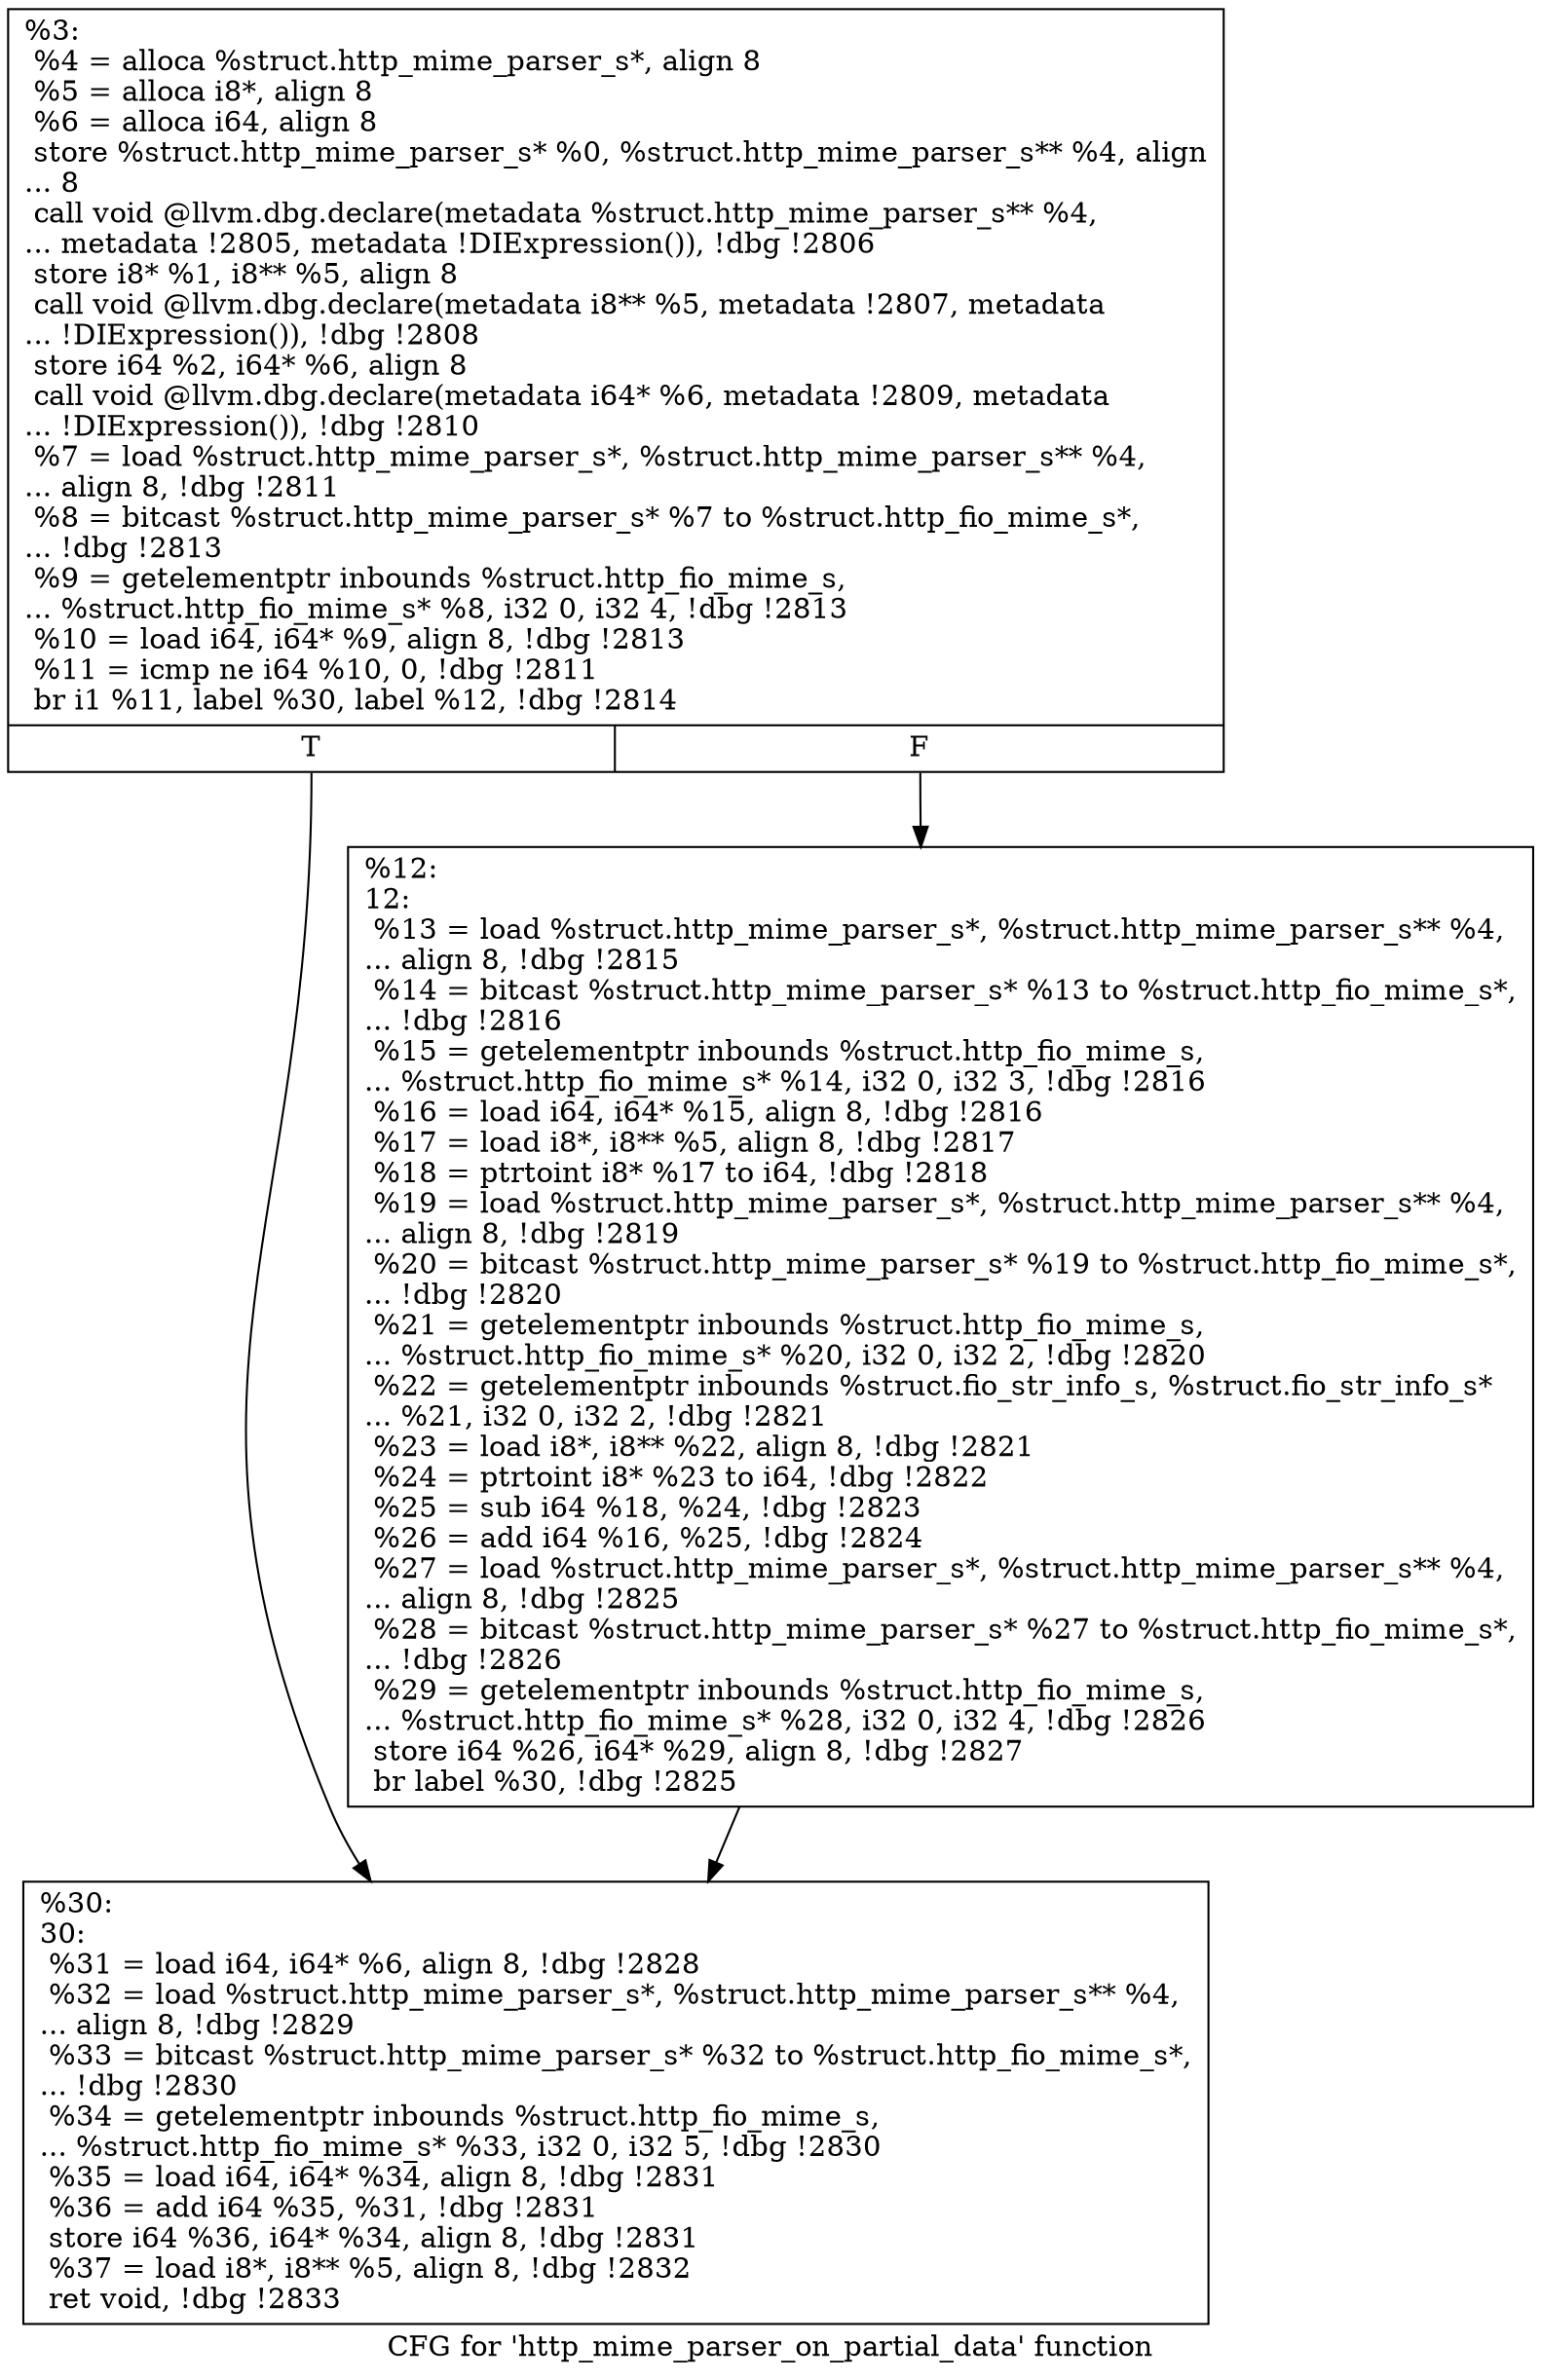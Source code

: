 digraph "CFG for 'http_mime_parser_on_partial_data' function" {
	label="CFG for 'http_mime_parser_on_partial_data' function";

	Node0x556852429e30 [shape=record,label="{%3:\l  %4 = alloca %struct.http_mime_parser_s*, align 8\l  %5 = alloca i8*, align 8\l  %6 = alloca i64, align 8\l  store %struct.http_mime_parser_s* %0, %struct.http_mime_parser_s** %4, align\l... 8\l  call void @llvm.dbg.declare(metadata %struct.http_mime_parser_s** %4,\l... metadata !2805, metadata !DIExpression()), !dbg !2806\l  store i8* %1, i8** %5, align 8\l  call void @llvm.dbg.declare(metadata i8** %5, metadata !2807, metadata\l... !DIExpression()), !dbg !2808\l  store i64 %2, i64* %6, align 8\l  call void @llvm.dbg.declare(metadata i64* %6, metadata !2809, metadata\l... !DIExpression()), !dbg !2810\l  %7 = load %struct.http_mime_parser_s*, %struct.http_mime_parser_s** %4,\l... align 8, !dbg !2811\l  %8 = bitcast %struct.http_mime_parser_s* %7 to %struct.http_fio_mime_s*,\l... !dbg !2813\l  %9 = getelementptr inbounds %struct.http_fio_mime_s,\l... %struct.http_fio_mime_s* %8, i32 0, i32 4, !dbg !2813\l  %10 = load i64, i64* %9, align 8, !dbg !2813\l  %11 = icmp ne i64 %10, 0, !dbg !2811\l  br i1 %11, label %30, label %12, !dbg !2814\l|{<s0>T|<s1>F}}"];
	Node0x556852429e30:s0 -> Node0x5568524035c0;
	Node0x556852429e30:s1 -> Node0x556852403570;
	Node0x556852403570 [shape=record,label="{%12:\l12:                                               \l  %13 = load %struct.http_mime_parser_s*, %struct.http_mime_parser_s** %4,\l... align 8, !dbg !2815\l  %14 = bitcast %struct.http_mime_parser_s* %13 to %struct.http_fio_mime_s*,\l... !dbg !2816\l  %15 = getelementptr inbounds %struct.http_fio_mime_s,\l... %struct.http_fio_mime_s* %14, i32 0, i32 3, !dbg !2816\l  %16 = load i64, i64* %15, align 8, !dbg !2816\l  %17 = load i8*, i8** %5, align 8, !dbg !2817\l  %18 = ptrtoint i8* %17 to i64, !dbg !2818\l  %19 = load %struct.http_mime_parser_s*, %struct.http_mime_parser_s** %4,\l... align 8, !dbg !2819\l  %20 = bitcast %struct.http_mime_parser_s* %19 to %struct.http_fio_mime_s*,\l... !dbg !2820\l  %21 = getelementptr inbounds %struct.http_fio_mime_s,\l... %struct.http_fio_mime_s* %20, i32 0, i32 2, !dbg !2820\l  %22 = getelementptr inbounds %struct.fio_str_info_s, %struct.fio_str_info_s*\l... %21, i32 0, i32 2, !dbg !2821\l  %23 = load i8*, i8** %22, align 8, !dbg !2821\l  %24 = ptrtoint i8* %23 to i64, !dbg !2822\l  %25 = sub i64 %18, %24, !dbg !2823\l  %26 = add i64 %16, %25, !dbg !2824\l  %27 = load %struct.http_mime_parser_s*, %struct.http_mime_parser_s** %4,\l... align 8, !dbg !2825\l  %28 = bitcast %struct.http_mime_parser_s* %27 to %struct.http_fio_mime_s*,\l... !dbg !2826\l  %29 = getelementptr inbounds %struct.http_fio_mime_s,\l... %struct.http_fio_mime_s* %28, i32 0, i32 4, !dbg !2826\l  store i64 %26, i64* %29, align 8, !dbg !2827\l  br label %30, !dbg !2825\l}"];
	Node0x556852403570 -> Node0x5568524035c0;
	Node0x5568524035c0 [shape=record,label="{%30:\l30:                                               \l  %31 = load i64, i64* %6, align 8, !dbg !2828\l  %32 = load %struct.http_mime_parser_s*, %struct.http_mime_parser_s** %4,\l... align 8, !dbg !2829\l  %33 = bitcast %struct.http_mime_parser_s* %32 to %struct.http_fio_mime_s*,\l... !dbg !2830\l  %34 = getelementptr inbounds %struct.http_fio_mime_s,\l... %struct.http_fio_mime_s* %33, i32 0, i32 5, !dbg !2830\l  %35 = load i64, i64* %34, align 8, !dbg !2831\l  %36 = add i64 %35, %31, !dbg !2831\l  store i64 %36, i64* %34, align 8, !dbg !2831\l  %37 = load i8*, i8** %5, align 8, !dbg !2832\l  ret void, !dbg !2833\l}"];
}

